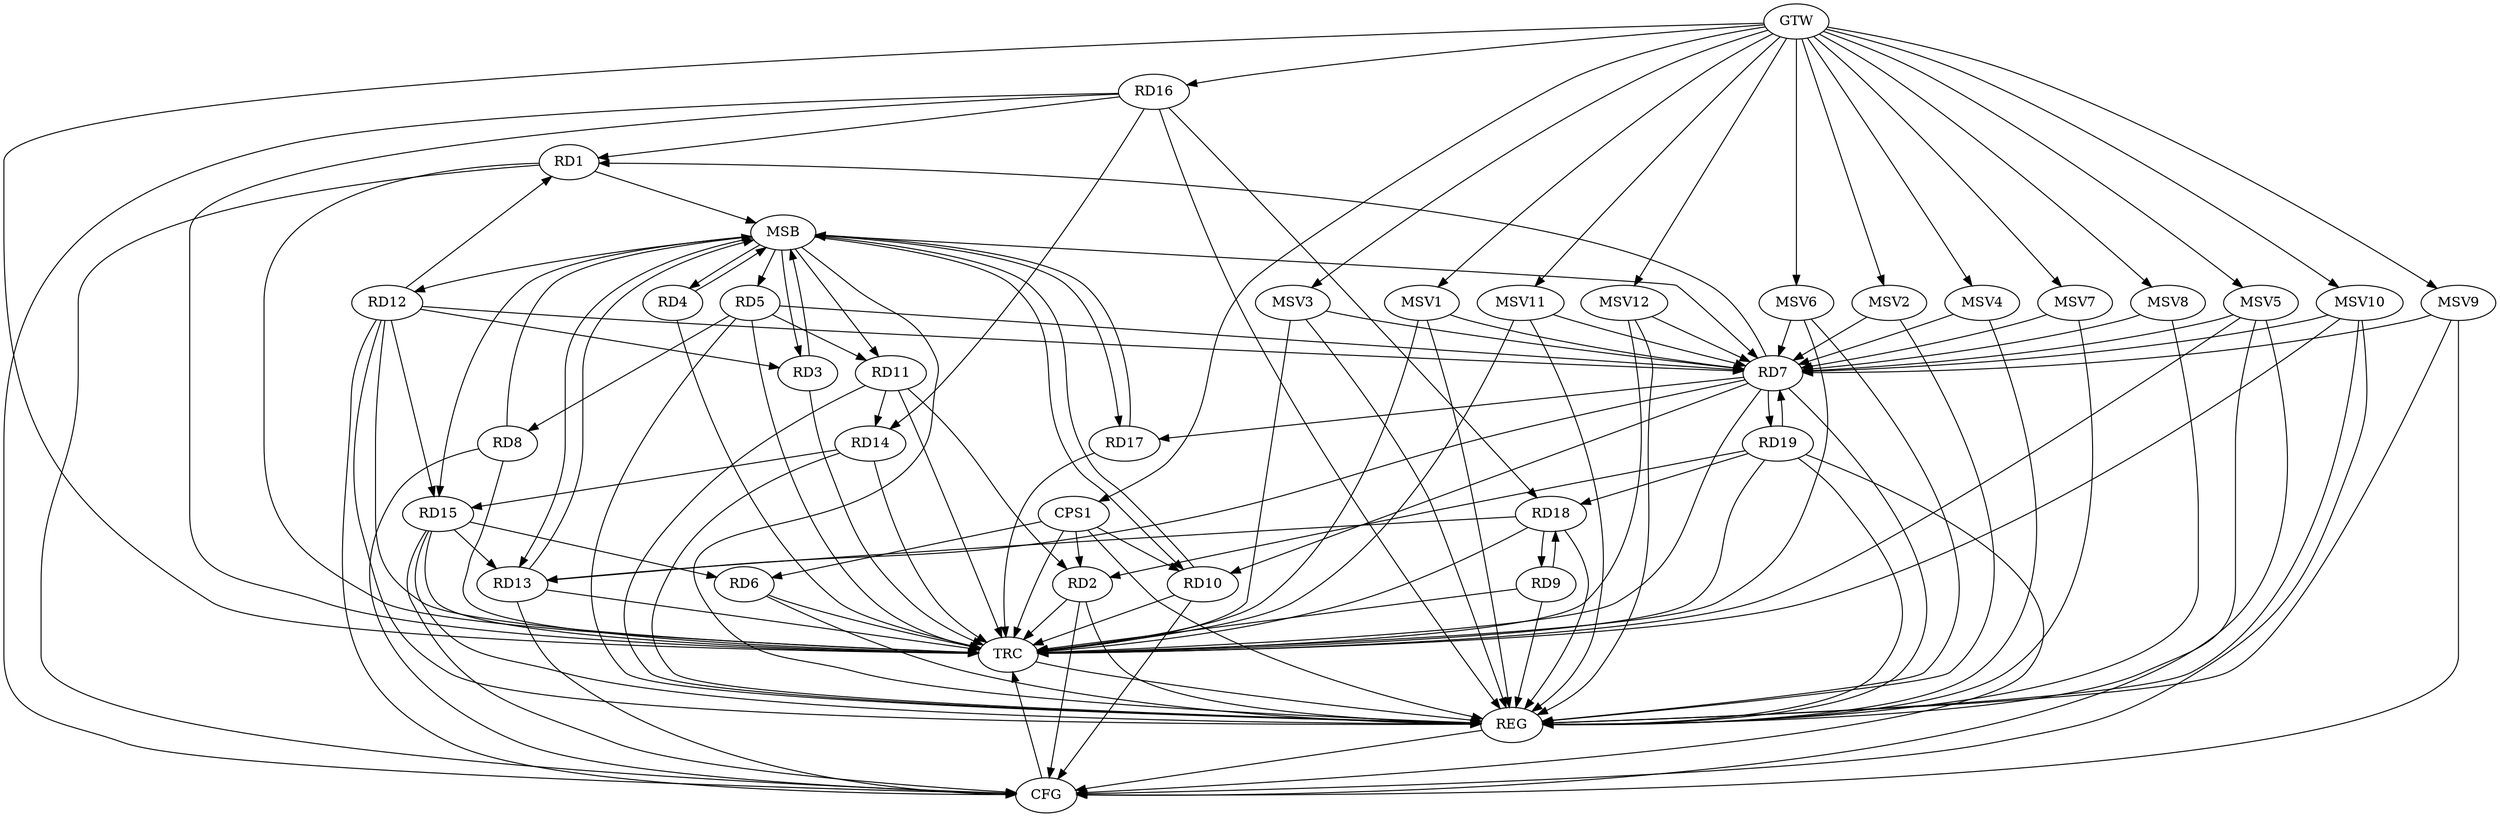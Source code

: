 strict digraph G {
  RD1 [ label="RD1" ];
  RD2 [ label="RD2" ];
  RD3 [ label="RD3" ];
  RD4 [ label="RD4" ];
  RD5 [ label="RD5" ];
  RD6 [ label="RD6" ];
  RD7 [ label="RD7" ];
  RD8 [ label="RD8" ];
  RD9 [ label="RD9" ];
  RD10 [ label="RD10" ];
  RD11 [ label="RD11" ];
  RD12 [ label="RD12" ];
  RD13 [ label="RD13" ];
  RD14 [ label="RD14" ];
  RD15 [ label="RD15" ];
  RD16 [ label="RD16" ];
  RD17 [ label="RD17" ];
  RD18 [ label="RD18" ];
  RD19 [ label="RD19" ];
  CPS1 [ label="CPS1" ];
  GTW [ label="GTW" ];
  REG [ label="REG" ];
  MSB [ label="MSB" ];
  CFG [ label="CFG" ];
  TRC [ label="TRC" ];
  MSV1 [ label="MSV1" ];
  MSV2 [ label="MSV2" ];
  MSV3 [ label="MSV3" ];
  MSV4 [ label="MSV4" ];
  MSV5 [ label="MSV5" ];
  MSV6 [ label="MSV6" ];
  MSV7 [ label="MSV7" ];
  MSV8 [ label="MSV8" ];
  MSV9 [ label="MSV9" ];
  MSV10 [ label="MSV10" ];
  MSV11 [ label="MSV11" ];
  MSV12 [ label="MSV12" ];
  RD7 -> RD1;
  RD12 -> RD1;
  RD16 -> RD1;
  RD11 -> RD2;
  RD19 -> RD2;
  RD12 -> RD3;
  RD5 -> RD7;
  RD5 -> RD8;
  RD5 -> RD11;
  RD15 -> RD6;
  RD7 -> RD10;
  RD12 -> RD7;
  RD7 -> RD13;
  RD7 -> RD17;
  RD7 -> RD19;
  RD19 -> RD7;
  RD9 -> RD18;
  RD18 -> RD9;
  RD11 -> RD14;
  RD12 -> RD15;
  RD15 -> RD13;
  RD18 -> RD13;
  RD14 -> RD15;
  RD16 -> RD14;
  RD16 -> RD18;
  RD19 -> RD18;
  CPS1 -> RD2;
  CPS1 -> RD6;
  CPS1 -> RD10;
  GTW -> RD16;
  GTW -> CPS1;
  RD2 -> REG;
  RD5 -> REG;
  RD6 -> REG;
  RD7 -> REG;
  RD9 -> REG;
  RD11 -> REG;
  RD12 -> REG;
  RD14 -> REG;
  RD15 -> REG;
  RD16 -> REG;
  RD18 -> REG;
  RD19 -> REG;
  CPS1 -> REG;
  RD1 -> MSB;
  MSB -> RD7;
  MSB -> RD10;
  MSB -> RD15;
  MSB -> REG;
  RD3 -> MSB;
  RD4 -> MSB;
  MSB -> RD5;
  MSB -> RD13;
  RD8 -> MSB;
  MSB -> RD17;
  RD10 -> MSB;
  RD13 -> MSB;
  MSB -> RD11;
  MSB -> RD12;
  RD17 -> MSB;
  MSB -> RD3;
  MSB -> RD4;
  RD13 -> CFG;
  RD8 -> CFG;
  RD12 -> CFG;
  RD19 -> CFG;
  RD2 -> CFG;
  RD1 -> CFG;
  RD10 -> CFG;
  RD16 -> CFG;
  RD15 -> CFG;
  REG -> CFG;
  RD1 -> TRC;
  RD2 -> TRC;
  RD3 -> TRC;
  RD4 -> TRC;
  RD5 -> TRC;
  RD6 -> TRC;
  RD7 -> TRC;
  RD8 -> TRC;
  RD9 -> TRC;
  RD10 -> TRC;
  RD11 -> TRC;
  RD12 -> TRC;
  RD13 -> TRC;
  RD14 -> TRC;
  RD15 -> TRC;
  RD16 -> TRC;
  RD17 -> TRC;
  RD18 -> TRC;
  RD19 -> TRC;
  CPS1 -> TRC;
  GTW -> TRC;
  CFG -> TRC;
  TRC -> REG;
  MSV1 -> RD7;
  GTW -> MSV1;
  MSV1 -> REG;
  MSV1 -> TRC;
  MSV2 -> RD7;
  MSV3 -> RD7;
  MSV4 -> RD7;
  GTW -> MSV2;
  MSV2 -> REG;
  GTW -> MSV3;
  MSV3 -> REG;
  MSV3 -> TRC;
  GTW -> MSV4;
  MSV4 -> REG;
  MSV5 -> RD7;
  GTW -> MSV5;
  MSV5 -> REG;
  MSV5 -> TRC;
  MSV5 -> CFG;
  MSV6 -> RD7;
  GTW -> MSV6;
  MSV6 -> REG;
  MSV6 -> TRC;
  MSV7 -> RD7;
  MSV8 -> RD7;
  GTW -> MSV7;
  MSV7 -> REG;
  GTW -> MSV8;
  MSV8 -> REG;
  MSV9 -> RD7;
  GTW -> MSV9;
  MSV9 -> REG;
  MSV9 -> CFG;
  MSV10 -> RD7;
  MSV11 -> RD7;
  MSV12 -> RD7;
  GTW -> MSV10;
  MSV10 -> REG;
  MSV10 -> TRC;
  MSV10 -> CFG;
  GTW -> MSV11;
  MSV11 -> REG;
  MSV11 -> TRC;
  GTW -> MSV12;
  MSV12 -> REG;
  MSV12 -> TRC;
}
